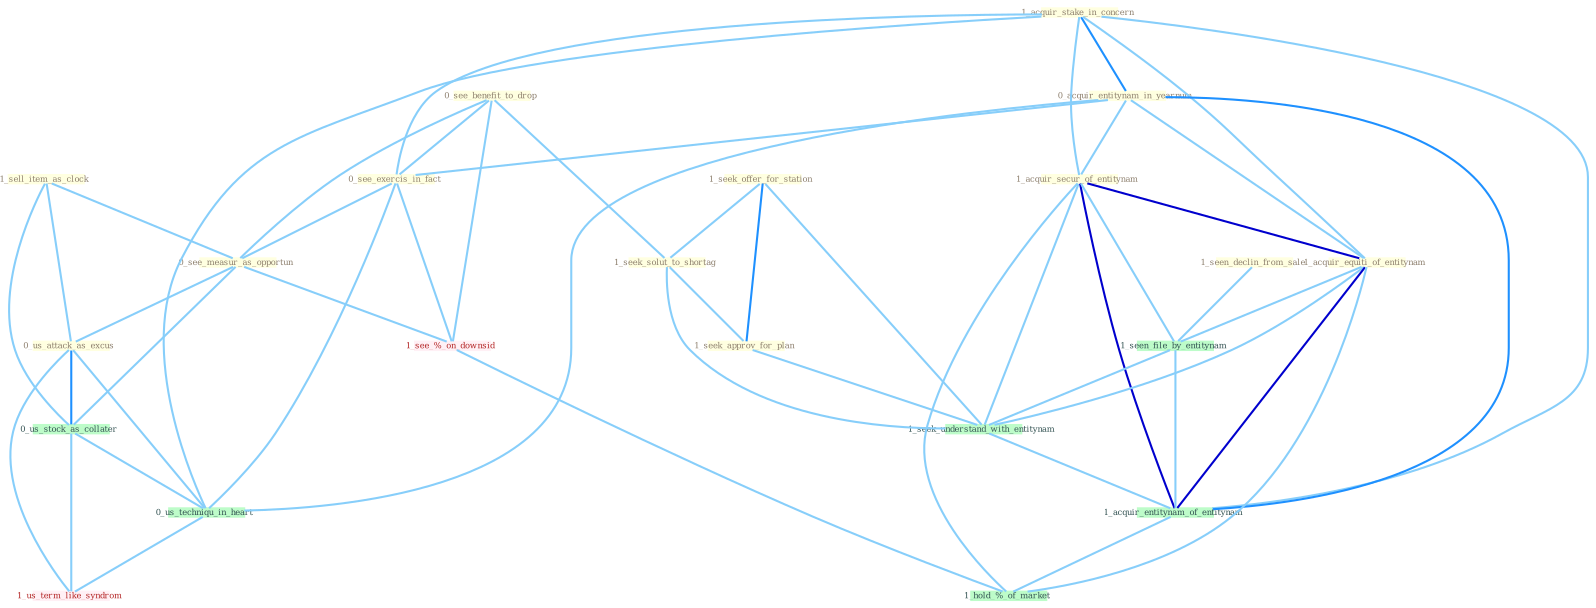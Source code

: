 Graph G{ 
    node
    [shape=polygon,style=filled,width=.5,height=.06,color="#BDFCC9",fixedsize=true,fontsize=4,
    fontcolor="#2f4f4f"];
    {node
    [color="#ffffe0", fontcolor="#8b7d6b"] "1_sell_item_as_clock " "1_seek_offer_for_station " "1_acquir_stake_in_concern " "0_see_benefit_to_drop " "0_acquir_entitynam_in_yearnum " "0_see_exercis_in_fact " "1_acquir_secur_of_entitynam " "0_see_measur_as_opportun " "1_seek_solut_to_shortag " "1_seen_declin_from_sale " "1_acquir_equiti_of_entitynam " "1_seek_approv_for_plan " "0_us_attack_as_excus "}
{node [color="#fff0f5", fontcolor="#b22222"] "1_see_%_on_downsid " "1_us_term_like_syndrom "}
edge [color="#B0E2FF"];

	"1_sell_item_as_clock " -- "0_see_measur_as_opportun " [w="1", color="#87cefa" ];
	"1_sell_item_as_clock " -- "0_us_attack_as_excus " [w="1", color="#87cefa" ];
	"1_sell_item_as_clock " -- "0_us_stock_as_collater " [w="1", color="#87cefa" ];
	"1_seek_offer_for_station " -- "1_seek_solut_to_shortag " [w="1", color="#87cefa" ];
	"1_seek_offer_for_station " -- "1_seek_approv_for_plan " [w="2", color="#1e90ff" , len=0.8];
	"1_seek_offer_for_station " -- "1_seek_understand_with_entitynam " [w="1", color="#87cefa" ];
	"1_acquir_stake_in_concern " -- "0_acquir_entitynam_in_yearnum " [w="2", color="#1e90ff" , len=0.8];
	"1_acquir_stake_in_concern " -- "0_see_exercis_in_fact " [w="1", color="#87cefa" ];
	"1_acquir_stake_in_concern " -- "1_acquir_secur_of_entitynam " [w="1", color="#87cefa" ];
	"1_acquir_stake_in_concern " -- "1_acquir_equiti_of_entitynam " [w="1", color="#87cefa" ];
	"1_acquir_stake_in_concern " -- "1_acquir_entitynam_of_entitynam " [w="1", color="#87cefa" ];
	"1_acquir_stake_in_concern " -- "0_us_techniqu_in_heart " [w="1", color="#87cefa" ];
	"0_see_benefit_to_drop " -- "0_see_exercis_in_fact " [w="1", color="#87cefa" ];
	"0_see_benefit_to_drop " -- "0_see_measur_as_opportun " [w="1", color="#87cefa" ];
	"0_see_benefit_to_drop " -- "1_seek_solut_to_shortag " [w="1", color="#87cefa" ];
	"0_see_benefit_to_drop " -- "1_see_%_on_downsid " [w="1", color="#87cefa" ];
	"0_acquir_entitynam_in_yearnum " -- "0_see_exercis_in_fact " [w="1", color="#87cefa" ];
	"0_acquir_entitynam_in_yearnum " -- "1_acquir_secur_of_entitynam " [w="1", color="#87cefa" ];
	"0_acquir_entitynam_in_yearnum " -- "1_acquir_equiti_of_entitynam " [w="1", color="#87cefa" ];
	"0_acquir_entitynam_in_yearnum " -- "1_acquir_entitynam_of_entitynam " [w="2", color="#1e90ff" , len=0.8];
	"0_acquir_entitynam_in_yearnum " -- "0_us_techniqu_in_heart " [w="1", color="#87cefa" ];
	"0_see_exercis_in_fact " -- "0_see_measur_as_opportun " [w="1", color="#87cefa" ];
	"0_see_exercis_in_fact " -- "0_us_techniqu_in_heart " [w="1", color="#87cefa" ];
	"0_see_exercis_in_fact " -- "1_see_%_on_downsid " [w="1", color="#87cefa" ];
	"1_acquir_secur_of_entitynam " -- "1_acquir_equiti_of_entitynam " [w="3", color="#0000cd" , len=0.6];
	"1_acquir_secur_of_entitynam " -- "1_seen_file_by_entitynam " [w="1", color="#87cefa" ];
	"1_acquir_secur_of_entitynam " -- "1_seek_understand_with_entitynam " [w="1", color="#87cefa" ];
	"1_acquir_secur_of_entitynam " -- "1_acquir_entitynam_of_entitynam " [w="3", color="#0000cd" , len=0.6];
	"1_acquir_secur_of_entitynam " -- "1_hold_%_of_market " [w="1", color="#87cefa" ];
	"0_see_measur_as_opportun " -- "0_us_attack_as_excus " [w="1", color="#87cefa" ];
	"0_see_measur_as_opportun " -- "0_us_stock_as_collater " [w="1", color="#87cefa" ];
	"0_see_measur_as_opportun " -- "1_see_%_on_downsid " [w="1", color="#87cefa" ];
	"1_seek_solut_to_shortag " -- "1_seek_approv_for_plan " [w="1", color="#87cefa" ];
	"1_seek_solut_to_shortag " -- "1_seek_understand_with_entitynam " [w="1", color="#87cefa" ];
	"1_seen_declin_from_sale " -- "1_seen_file_by_entitynam " [w="1", color="#87cefa" ];
	"1_acquir_equiti_of_entitynam " -- "1_seen_file_by_entitynam " [w="1", color="#87cefa" ];
	"1_acquir_equiti_of_entitynam " -- "1_seek_understand_with_entitynam " [w="1", color="#87cefa" ];
	"1_acquir_equiti_of_entitynam " -- "1_acquir_entitynam_of_entitynam " [w="3", color="#0000cd" , len=0.6];
	"1_acquir_equiti_of_entitynam " -- "1_hold_%_of_market " [w="1", color="#87cefa" ];
	"1_seek_approv_for_plan " -- "1_seek_understand_with_entitynam " [w="1", color="#87cefa" ];
	"0_us_attack_as_excus " -- "0_us_stock_as_collater " [w="2", color="#1e90ff" , len=0.8];
	"0_us_attack_as_excus " -- "0_us_techniqu_in_heart " [w="1", color="#87cefa" ];
	"0_us_attack_as_excus " -- "1_us_term_like_syndrom " [w="1", color="#87cefa" ];
	"1_seen_file_by_entitynam " -- "1_seek_understand_with_entitynam " [w="1", color="#87cefa" ];
	"1_seen_file_by_entitynam " -- "1_acquir_entitynam_of_entitynam " [w="1", color="#87cefa" ];
	"0_us_stock_as_collater " -- "0_us_techniqu_in_heart " [w="1", color="#87cefa" ];
	"0_us_stock_as_collater " -- "1_us_term_like_syndrom " [w="1", color="#87cefa" ];
	"1_seek_understand_with_entitynam " -- "1_acquir_entitynam_of_entitynam " [w="1", color="#87cefa" ];
	"1_acquir_entitynam_of_entitynam " -- "1_hold_%_of_market " [w="1", color="#87cefa" ];
	"0_us_techniqu_in_heart " -- "1_us_term_like_syndrom " [w="1", color="#87cefa" ];
	"1_see_%_on_downsid " -- "1_hold_%_of_market " [w="1", color="#87cefa" ];
}